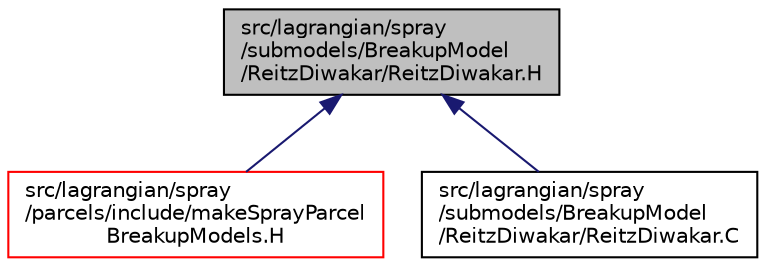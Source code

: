 digraph "src/lagrangian/spray/submodels/BreakupModel/ReitzDiwakar/ReitzDiwakar.H"
{
  bgcolor="transparent";
  edge [fontname="Helvetica",fontsize="10",labelfontname="Helvetica",labelfontsize="10"];
  node [fontname="Helvetica",fontsize="10",shape=record];
  Node98 [label="src/lagrangian/spray\l/submodels/BreakupModel\l/ReitzDiwakar/ReitzDiwakar.H",height=0.2,width=0.4,color="black", fillcolor="grey75", style="filled", fontcolor="black"];
  Node98 -> Node99 [dir="back",color="midnightblue",fontsize="10",style="solid",fontname="Helvetica"];
  Node99 [label="src/lagrangian/spray\l/parcels/include/makeSprayParcel\lBreakupModels.H",height=0.2,width=0.4,color="red",URL="$a07361.html"];
  Node98 -> Node101 [dir="back",color="midnightblue",fontsize="10",style="solid",fontname="Helvetica"];
  Node101 [label="src/lagrangian/spray\l/submodels/BreakupModel\l/ReitzDiwakar/ReitzDiwakar.C",height=0.2,width=0.4,color="black",URL="$a07442.html"];
}
